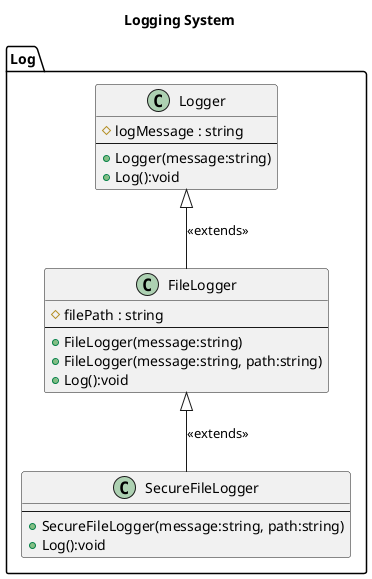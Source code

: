 @startuml
title Logging System

package Log{

    class Logger {
        #logMessage : string
        --
        +Logger(message:string)
        +Log():void
    }

    class FileLogger {
        #filePath : string
        --
        +FileLogger(message:string)
        +FileLogger(message:string, path:string)
        +Log():void
    }

    class SecureFileLogger {
        --
        +SecureFileLogger(message:string, path:string)
        +Log():void
    }
}

hide empty members

FileLogger -up-|> Logger : <<extends>>
SecureFileLogger -up-|> FileLogger : <<extends>>

@enduml
